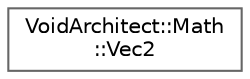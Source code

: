 digraph "Graphical Class Hierarchy"
{
 // LATEX_PDF_SIZE
  bgcolor="transparent";
  edge [fontname=Helvetica,fontsize=10,labelfontname=Helvetica,labelfontsize=10];
  node [fontname=Helvetica,fontsize=10,shape=box,height=0.2,width=0.4];
  rankdir="LR";
  Node0 [id="Node000000",label="VoidArchitect::Math\l::Vec2",height=0.2,width=0.4,color="grey40", fillcolor="white", style="filled",URL="$class_void_architect_1_1_math_1_1_vec2.html",tooltip=" "];
}
